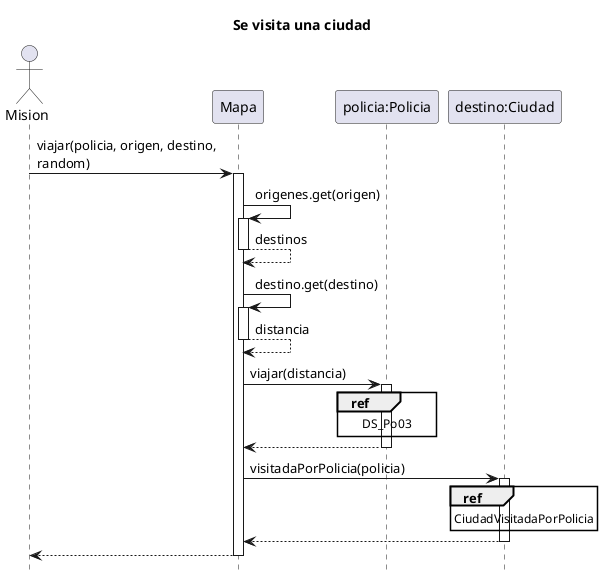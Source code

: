@startuml Mision_viajarACiudad
hide footbox
!pragma teoz true
skinparam maxMessageSize 200
title Se visita una ciudad

actor "Mision" as xx
participant "Mapa" as m
participant "policia:Policia" as p
participant "destino:Ciudad" as d

xx->m++: viajar(policia, origen, destino, random)
    m->m++: origenes.get(origen)
    return destinos
    m->m++: destino.get(destino)
    return distancia
    m->p++: viajar(distancia)
        ref over p
        DS_Po03
        end ref
    return
    m->d++: visitadaPorPolicia(policia)
        ref over d
            CiudadVisitadaPorPolicia
        end ref
    return
return

@enduml

@startuml CiudadVisitadaPorPolicia
hide footbox
!pragma teoz true
skinparam maxMessageSize 200
title Se crea una CiudadVisitada

actor "Mapa" as m
participant "destino:\nCiudad" as d
participant "visitada\n:CiudadVisitada\n" as v
participant "tipo:ITipoEdificio" as tp
participant "testigo:Testigo" as t
participant "edificio:\nEdificio" as ed
participant "estrategiaAcciones\n:IEstrategiaAcciones" as ea

note left of ea
    Es un atributo de la ciudad
end note
m->d++: visitadaPorPolicia(policia)
    d->v**: CiudadVisitada(destino, policia, sospechoso, destinoSospechoso, estrategiaAcciones, random)
    activate v
        v->d++: edificiosAlAzar(3, random)
            loop 3 veces
                d->tp**: tipo=tipoAlAzar()
                d->ed**: Edificio(tipo, new SinAccionador(), random)
                activate ed
                    ed->tp++: getTestigo()
                        tp->t**
                    return testigo
                return edificio
            end loop
        return edificios
        v->ea++: getAccionadores(3, random)
        return accionadores
        loop por cada edificio,accionador en edificios,accionadores
            v->ed++: visitadoPorLadron(sospechoso, ciudadSiguiente)
                ed->t++: setTestimonio(ladron, ciudadSiguiente)
                return
            return
            v->ed++: setAccionador(accionador)
            return
        end loop
    return nuevaVisitada
    d->d: visitada = nuevaVisitada
return
@enduml
